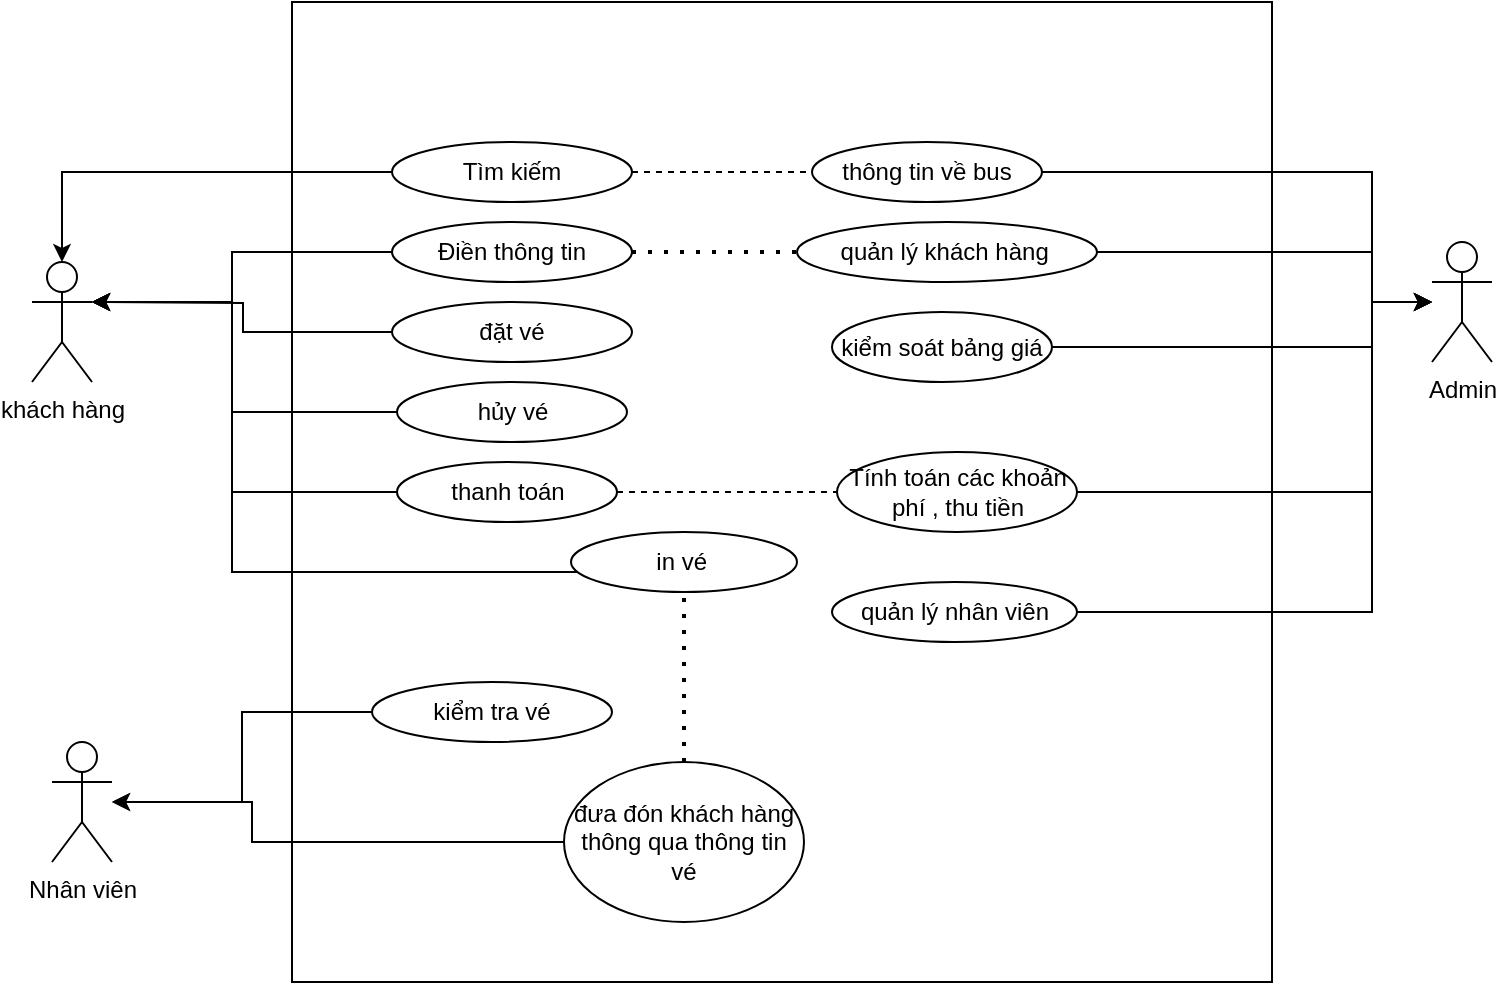 <mxfile version="13.7.5" type="github">
  <diagram id="j31mRTm_-CNbjtzLo3Qr" name="Page-1">
    <mxGraphModel dx="1234" dy="517" grid="1" gridSize="10" guides="1" tooltips="1" connect="1" arrows="1" fold="1" page="1" pageScale="1" pageWidth="850" pageHeight="1100" math="0" shadow="0">
      <root>
        <mxCell id="0" />
        <mxCell id="1" parent="0" />
        <mxCell id="pvcZD3t7a6kfpfQKi11r-1" value="" style="whiteSpace=wrap;html=1;aspect=fixed;" vertex="1" parent="1">
          <mxGeometry x="180" y="500" width="490" height="490" as="geometry" />
        </mxCell>
        <mxCell id="pvcZD3t7a6kfpfQKi11r-4" value="khách hàng&lt;br&gt;" style="shape=umlActor;verticalLabelPosition=bottom;verticalAlign=top;html=1;outlineConnect=0;" vertex="1" parent="1">
          <mxGeometry x="50" y="630" width="30" height="60" as="geometry" />
        </mxCell>
        <mxCell id="pvcZD3t7a6kfpfQKi11r-5" value="Admin&lt;br&gt;" style="shape=umlActor;verticalLabelPosition=bottom;verticalAlign=top;html=1;outlineConnect=0;" vertex="1" parent="1">
          <mxGeometry x="750" y="620" width="30" height="60" as="geometry" />
        </mxCell>
        <mxCell id="pvcZD3t7a6kfpfQKi11r-12" style="edgeStyle=orthogonalEdgeStyle;rounded=0;orthogonalLoop=1;jettySize=auto;html=1;exitX=0;exitY=0.5;exitDx=0;exitDy=0;" edge="1" parent="1" source="pvcZD3t7a6kfpfQKi11r-6" target="pvcZD3t7a6kfpfQKi11r-4">
          <mxGeometry relative="1" as="geometry" />
        </mxCell>
        <mxCell id="pvcZD3t7a6kfpfQKi11r-6" value="Tìm kiếm" style="ellipse;whiteSpace=wrap;html=1;" vertex="1" parent="1">
          <mxGeometry x="230" y="570" width="120" height="30" as="geometry" />
        </mxCell>
        <mxCell id="pvcZD3t7a6kfpfQKi11r-8" value="Nhân viên&lt;br&gt;" style="shape=umlActor;verticalLabelPosition=bottom;verticalAlign=top;html=1;outlineConnect=0;" vertex="1" parent="1">
          <mxGeometry x="60" y="870" width="30" height="60" as="geometry" />
        </mxCell>
        <mxCell id="pvcZD3t7a6kfpfQKi11r-18" style="edgeStyle=orthogonalEdgeStyle;rounded=0;orthogonalLoop=1;jettySize=auto;html=1;exitX=0;exitY=0.5;exitDx=0;exitDy=0;entryX=1;entryY=0.333;entryDx=0;entryDy=0;entryPerimeter=0;" edge="1" parent="1" source="pvcZD3t7a6kfpfQKi11r-13" target="pvcZD3t7a6kfpfQKi11r-4">
          <mxGeometry relative="1" as="geometry">
            <Array as="points">
              <mxPoint x="150" y="625" />
              <mxPoint x="150" y="650" />
            </Array>
          </mxGeometry>
        </mxCell>
        <mxCell id="pvcZD3t7a6kfpfQKi11r-13" value="Điền thông tin" style="ellipse;whiteSpace=wrap;html=1;" vertex="1" parent="1">
          <mxGeometry x="230" y="610" width="120" height="30" as="geometry" />
        </mxCell>
        <mxCell id="pvcZD3t7a6kfpfQKi11r-22" style="edgeStyle=orthogonalEdgeStyle;rounded=0;orthogonalLoop=1;jettySize=auto;html=1;" edge="1" parent="1" source="pvcZD3t7a6kfpfQKi11r-14">
          <mxGeometry relative="1" as="geometry">
            <mxPoint x="80" y="650" as="targetPoint" />
          </mxGeometry>
        </mxCell>
        <mxCell id="pvcZD3t7a6kfpfQKi11r-14" value="đặt vé" style="ellipse;whiteSpace=wrap;html=1;" vertex="1" parent="1">
          <mxGeometry x="230" y="650" width="120" height="30" as="geometry" />
        </mxCell>
        <mxCell id="pvcZD3t7a6kfpfQKi11r-21" style="edgeStyle=orthogonalEdgeStyle;rounded=0;orthogonalLoop=1;jettySize=auto;html=1;" edge="1" parent="1" source="pvcZD3t7a6kfpfQKi11r-15">
          <mxGeometry relative="1" as="geometry">
            <mxPoint x="80" y="650" as="targetPoint" />
            <Array as="points">
              <mxPoint x="150" y="705" />
              <mxPoint x="150" y="650" />
            </Array>
          </mxGeometry>
        </mxCell>
        <mxCell id="pvcZD3t7a6kfpfQKi11r-15" value="hủy vé" style="ellipse;whiteSpace=wrap;html=1;" vertex="1" parent="1">
          <mxGeometry x="232.5" y="690" width="115" height="30" as="geometry" />
        </mxCell>
        <mxCell id="pvcZD3t7a6kfpfQKi11r-23" style="edgeStyle=orthogonalEdgeStyle;rounded=0;orthogonalLoop=1;jettySize=auto;html=1;" edge="1" parent="1" source="pvcZD3t7a6kfpfQKi11r-16">
          <mxGeometry relative="1" as="geometry">
            <mxPoint x="80" y="650" as="targetPoint" />
            <Array as="points">
              <mxPoint x="150" y="745" />
              <mxPoint x="150" y="650" />
            </Array>
          </mxGeometry>
        </mxCell>
        <mxCell id="pvcZD3t7a6kfpfQKi11r-16" value="thanh toán&lt;br&gt;" style="ellipse;whiteSpace=wrap;html=1;" vertex="1" parent="1">
          <mxGeometry x="232.5" y="730" width="110" height="30" as="geometry" />
        </mxCell>
        <mxCell id="pvcZD3t7a6kfpfQKi11r-24" style="edgeStyle=orthogonalEdgeStyle;rounded=0;orthogonalLoop=1;jettySize=auto;html=1;" edge="1" parent="1" source="pvcZD3t7a6kfpfQKi11r-17">
          <mxGeometry relative="1" as="geometry">
            <mxPoint x="80" y="650" as="targetPoint" />
            <Array as="points">
              <mxPoint x="150" y="785" />
              <mxPoint x="150" y="650" />
            </Array>
          </mxGeometry>
        </mxCell>
        <mxCell id="pvcZD3t7a6kfpfQKi11r-17" value="in vé&amp;nbsp;" style="ellipse;whiteSpace=wrap;html=1;" vertex="1" parent="1">
          <mxGeometry x="319.5" y="765" width="113" height="30" as="geometry" />
        </mxCell>
        <mxCell id="pvcZD3t7a6kfpfQKi11r-32" style="edgeStyle=orthogonalEdgeStyle;rounded=0;orthogonalLoop=1;jettySize=auto;html=1;" edge="1" parent="1" source="pvcZD3t7a6kfpfQKi11r-25" target="pvcZD3t7a6kfpfQKi11r-5">
          <mxGeometry relative="1" as="geometry">
            <Array as="points">
              <mxPoint x="720" y="585" />
              <mxPoint x="720" y="650" />
            </Array>
          </mxGeometry>
        </mxCell>
        <mxCell id="pvcZD3t7a6kfpfQKi11r-25" value="thông tin về bus&lt;br&gt;" style="ellipse;whiteSpace=wrap;html=1;" vertex="1" parent="1">
          <mxGeometry x="440" y="570" width="115" height="30" as="geometry" />
        </mxCell>
        <mxCell id="pvcZD3t7a6kfpfQKi11r-53" style="edgeStyle=orthogonalEdgeStyle;rounded=0;orthogonalLoop=1;jettySize=auto;html=1;" edge="1" parent="1" source="pvcZD3t7a6kfpfQKi11r-28">
          <mxGeometry relative="1" as="geometry">
            <mxPoint x="750" y="650" as="targetPoint" />
            <Array as="points">
              <mxPoint x="720" y="805" />
              <mxPoint x="720" y="650" />
            </Array>
          </mxGeometry>
        </mxCell>
        <mxCell id="pvcZD3t7a6kfpfQKi11r-28" value="quản lý nhân viên" style="ellipse;whiteSpace=wrap;html=1;" vertex="1" parent="1">
          <mxGeometry x="450" y="790" width="122.5" height="30" as="geometry" />
        </mxCell>
        <mxCell id="pvcZD3t7a6kfpfQKi11r-49" style="edgeStyle=orthogonalEdgeStyle;rounded=0;orthogonalLoop=1;jettySize=auto;html=1;" edge="1" parent="1" source="pvcZD3t7a6kfpfQKi11r-29">
          <mxGeometry relative="1" as="geometry">
            <mxPoint x="750" y="650" as="targetPoint" />
            <Array as="points">
              <mxPoint x="720" y="625" />
              <mxPoint x="720" y="650" />
            </Array>
          </mxGeometry>
        </mxCell>
        <mxCell id="pvcZD3t7a6kfpfQKi11r-29" value="quản lý khách hàng&amp;nbsp;" style="ellipse;whiteSpace=wrap;html=1;" vertex="1" parent="1">
          <mxGeometry x="432.5" y="610" width="150" height="30" as="geometry" />
        </mxCell>
        <mxCell id="pvcZD3t7a6kfpfQKi11r-41" style="edgeStyle=orthogonalEdgeStyle;rounded=0;orthogonalLoop=1;jettySize=auto;html=1;" edge="1" parent="1" source="pvcZD3t7a6kfpfQKi11r-30" target="pvcZD3t7a6kfpfQKi11r-8">
          <mxGeometry relative="1" as="geometry" />
        </mxCell>
        <mxCell id="pvcZD3t7a6kfpfQKi11r-30" value="kiểm tra vé" style="ellipse;whiteSpace=wrap;html=1;" vertex="1" parent="1">
          <mxGeometry x="220" y="840" width="120" height="30" as="geometry" />
        </mxCell>
        <mxCell id="pvcZD3t7a6kfpfQKi11r-42" style="edgeStyle=orthogonalEdgeStyle;rounded=0;orthogonalLoop=1;jettySize=auto;html=1;" edge="1" parent="1" source="pvcZD3t7a6kfpfQKi11r-31">
          <mxGeometry relative="1" as="geometry">
            <mxPoint x="90" y="900" as="targetPoint" />
            <Array as="points">
              <mxPoint x="160" y="920" />
              <mxPoint x="160" y="900" />
            </Array>
          </mxGeometry>
        </mxCell>
        <mxCell id="pvcZD3t7a6kfpfQKi11r-31" value="đưa đón khách hàng thông qua thông tin vé" style="ellipse;whiteSpace=wrap;html=1;" vertex="1" parent="1">
          <mxGeometry x="316" y="880" width="120" height="80" as="geometry" />
        </mxCell>
        <mxCell id="pvcZD3t7a6kfpfQKi11r-51" style="edgeStyle=orthogonalEdgeStyle;rounded=0;orthogonalLoop=1;jettySize=auto;html=1;" edge="1" parent="1" source="pvcZD3t7a6kfpfQKi11r-27">
          <mxGeometry relative="1" as="geometry">
            <mxPoint x="750" y="650" as="targetPoint" />
            <Array as="points">
              <mxPoint x="720" y="745" />
              <mxPoint x="720" y="650" />
            </Array>
          </mxGeometry>
        </mxCell>
        <mxCell id="pvcZD3t7a6kfpfQKi11r-27" value="Tính toán các khoản phí , thu tiền&lt;br&gt;" style="ellipse;whiteSpace=wrap;html=1;" vertex="1" parent="1">
          <mxGeometry x="452.5" y="725" width="120" height="40" as="geometry" />
        </mxCell>
        <mxCell id="pvcZD3t7a6kfpfQKi11r-50" style="edgeStyle=orthogonalEdgeStyle;rounded=0;orthogonalLoop=1;jettySize=auto;html=1;" edge="1" parent="1" source="pvcZD3t7a6kfpfQKi11r-26">
          <mxGeometry relative="1" as="geometry">
            <mxPoint x="750" y="650" as="targetPoint" />
            <Array as="points">
              <mxPoint x="720" y="673" />
              <mxPoint x="720" y="650" />
            </Array>
          </mxGeometry>
        </mxCell>
        <mxCell id="pvcZD3t7a6kfpfQKi11r-26" value="kiểm soát bảng giá&lt;br&gt;" style="ellipse;whiteSpace=wrap;html=1;" vertex="1" parent="1">
          <mxGeometry x="450" y="655" width="110" height="35" as="geometry" />
        </mxCell>
        <mxCell id="pvcZD3t7a6kfpfQKi11r-60" value="" style="endArrow=none;dashed=1;html=1;dashPattern=1 3;strokeWidth=2;exitX=1;exitY=0.5;exitDx=0;exitDy=0;" edge="1" parent="1" source="pvcZD3t7a6kfpfQKi11r-13" target="pvcZD3t7a6kfpfQKi11r-29">
          <mxGeometry width="50" height="50" relative="1" as="geometry">
            <mxPoint x="380" y="730" as="sourcePoint" />
            <mxPoint x="430" y="680" as="targetPoint" />
          </mxGeometry>
        </mxCell>
        <mxCell id="pvcZD3t7a6kfpfQKi11r-62" value="" style="endArrow=none;dashed=1;html=1;exitX=1;exitY=0.5;exitDx=0;exitDy=0;entryX=0;entryY=0.5;entryDx=0;entryDy=0;" edge="1" parent="1" source="pvcZD3t7a6kfpfQKi11r-16" target="pvcZD3t7a6kfpfQKi11r-27">
          <mxGeometry width="50" height="50" relative="1" as="geometry">
            <mxPoint x="380" y="730" as="sourcePoint" />
            <mxPoint x="430" y="680" as="targetPoint" />
          </mxGeometry>
        </mxCell>
        <mxCell id="pvcZD3t7a6kfpfQKi11r-66" value="" style="endArrow=none;dashed=1;html=1;entryX=0;entryY=0.5;entryDx=0;entryDy=0;" edge="1" parent="1" source="pvcZD3t7a6kfpfQKi11r-6" target="pvcZD3t7a6kfpfQKi11r-25">
          <mxGeometry width="50" height="50" relative="1" as="geometry">
            <mxPoint x="380" y="730" as="sourcePoint" />
            <mxPoint x="430" y="680" as="targetPoint" />
          </mxGeometry>
        </mxCell>
        <mxCell id="pvcZD3t7a6kfpfQKi11r-67" value="" style="endArrow=none;dashed=1;html=1;dashPattern=1 3;strokeWidth=2;exitX=0.5;exitY=0;exitDx=0;exitDy=0;entryX=0.5;entryY=1;entryDx=0;entryDy=0;" edge="1" parent="1" source="pvcZD3t7a6kfpfQKi11r-31" target="pvcZD3t7a6kfpfQKi11r-17">
          <mxGeometry width="50" height="50" relative="1" as="geometry">
            <mxPoint x="380" y="830" as="sourcePoint" />
            <mxPoint x="430" y="780" as="targetPoint" />
          </mxGeometry>
        </mxCell>
      </root>
    </mxGraphModel>
  </diagram>
</mxfile>
